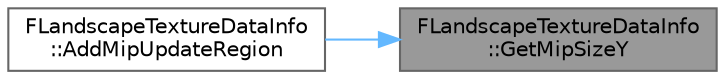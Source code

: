 digraph "FLandscapeTextureDataInfo::GetMipSizeY"
{
 // INTERACTIVE_SVG=YES
 // LATEX_PDF_SIZE
  bgcolor="transparent";
  edge [fontname=Helvetica,fontsize=10,labelfontname=Helvetica,labelfontsize=10];
  node [fontname=Helvetica,fontsize=10,shape=box,height=0.2,width=0.4];
  rankdir="RL";
  Node1 [id="Node000001",label="FLandscapeTextureDataInfo\l::GetMipSizeY",height=0.2,width=0.4,color="gray40", fillcolor="grey60", style="filled", fontcolor="black",tooltip=" "];
  Node1 -> Node2 [id="edge1_Node000001_Node000002",dir="back",color="steelblue1",style="solid",tooltip=" "];
  Node2 [id="Node000002",label="FLandscapeTextureDataInfo\l::AddMipUpdateRegion",height=0.2,width=0.4,color="grey40", fillcolor="white", style="filled",URL="$d1/df1/structFLandscapeTextureDataInfo.html#a77bb8d511f75119845360866c2e7c9eb",tooltip=" "];
}

